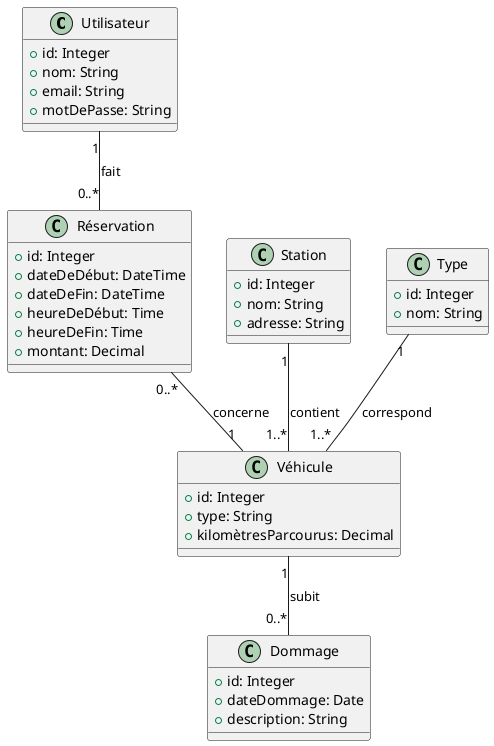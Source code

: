 @startuml

class Utilisateur {
    +id: Integer
    +nom: String
    +email: String
    +motDePasse: String
}

class Réservation {
    +id: Integer
    +dateDeDébut: DateTime
    +dateDeFin: DateTime
    +heureDeDébut: Time
    +heureDeFin: Time
    +montant: Decimal
}

class Station {
    +id: Integer
    +nom: String
    +adresse: String
}

class Véhicule {
    +id: Integer
    +type: String
    +kilomètresParcourus: Decimal
}

class Dommage {
    +id: Integer
    +dateDommage: Date
    +description: String
}

class Type {
    +id: Integer
    +nom: String
}

Utilisateur "1" -- "0..*" Réservation : fait
Réservation "0..*" -- "1" Véhicule : concerne
Station "1" -- "1..*" Véhicule : contient 
Type "1" -- "1..*" Véhicule : correspond 
Véhicule "1" -- "0..*" Dommage : subit 

@enduml
